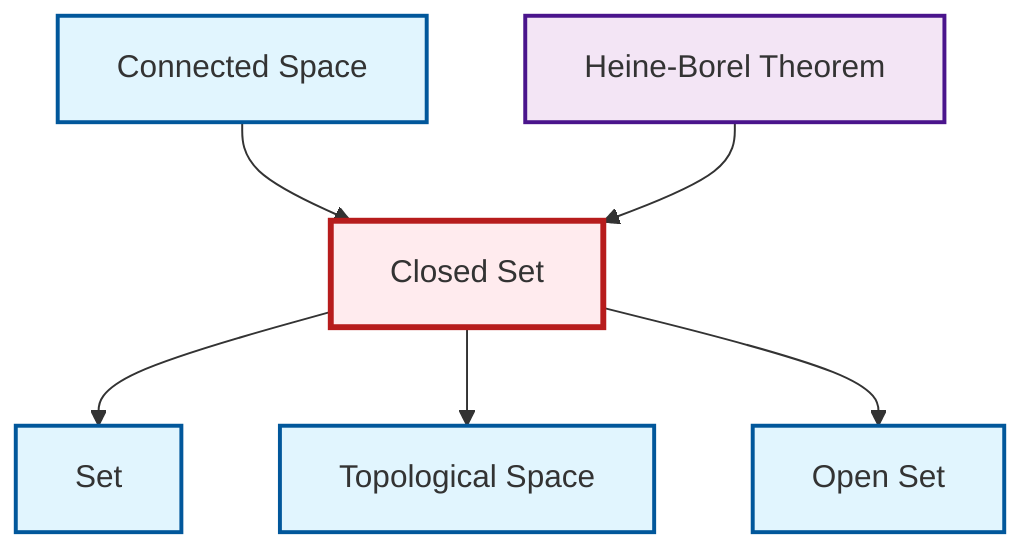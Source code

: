 graph TD
    classDef definition fill:#e1f5fe,stroke:#01579b,stroke-width:2px
    classDef theorem fill:#f3e5f5,stroke:#4a148c,stroke-width:2px
    classDef axiom fill:#fff3e0,stroke:#e65100,stroke-width:2px
    classDef example fill:#e8f5e9,stroke:#1b5e20,stroke-width:2px
    classDef current fill:#ffebee,stroke:#b71c1c,stroke-width:3px
    def-open-set["Open Set"]:::definition
    def-closed-set["Closed Set"]:::definition
    def-set["Set"]:::definition
    def-topological-space["Topological Space"]:::definition
    thm-heine-borel["Heine-Borel Theorem"]:::theorem
    def-connected["Connected Space"]:::definition
    def-connected --> def-closed-set
    def-closed-set --> def-set
    def-closed-set --> def-topological-space
    thm-heine-borel --> def-closed-set
    def-closed-set --> def-open-set
    class def-closed-set current